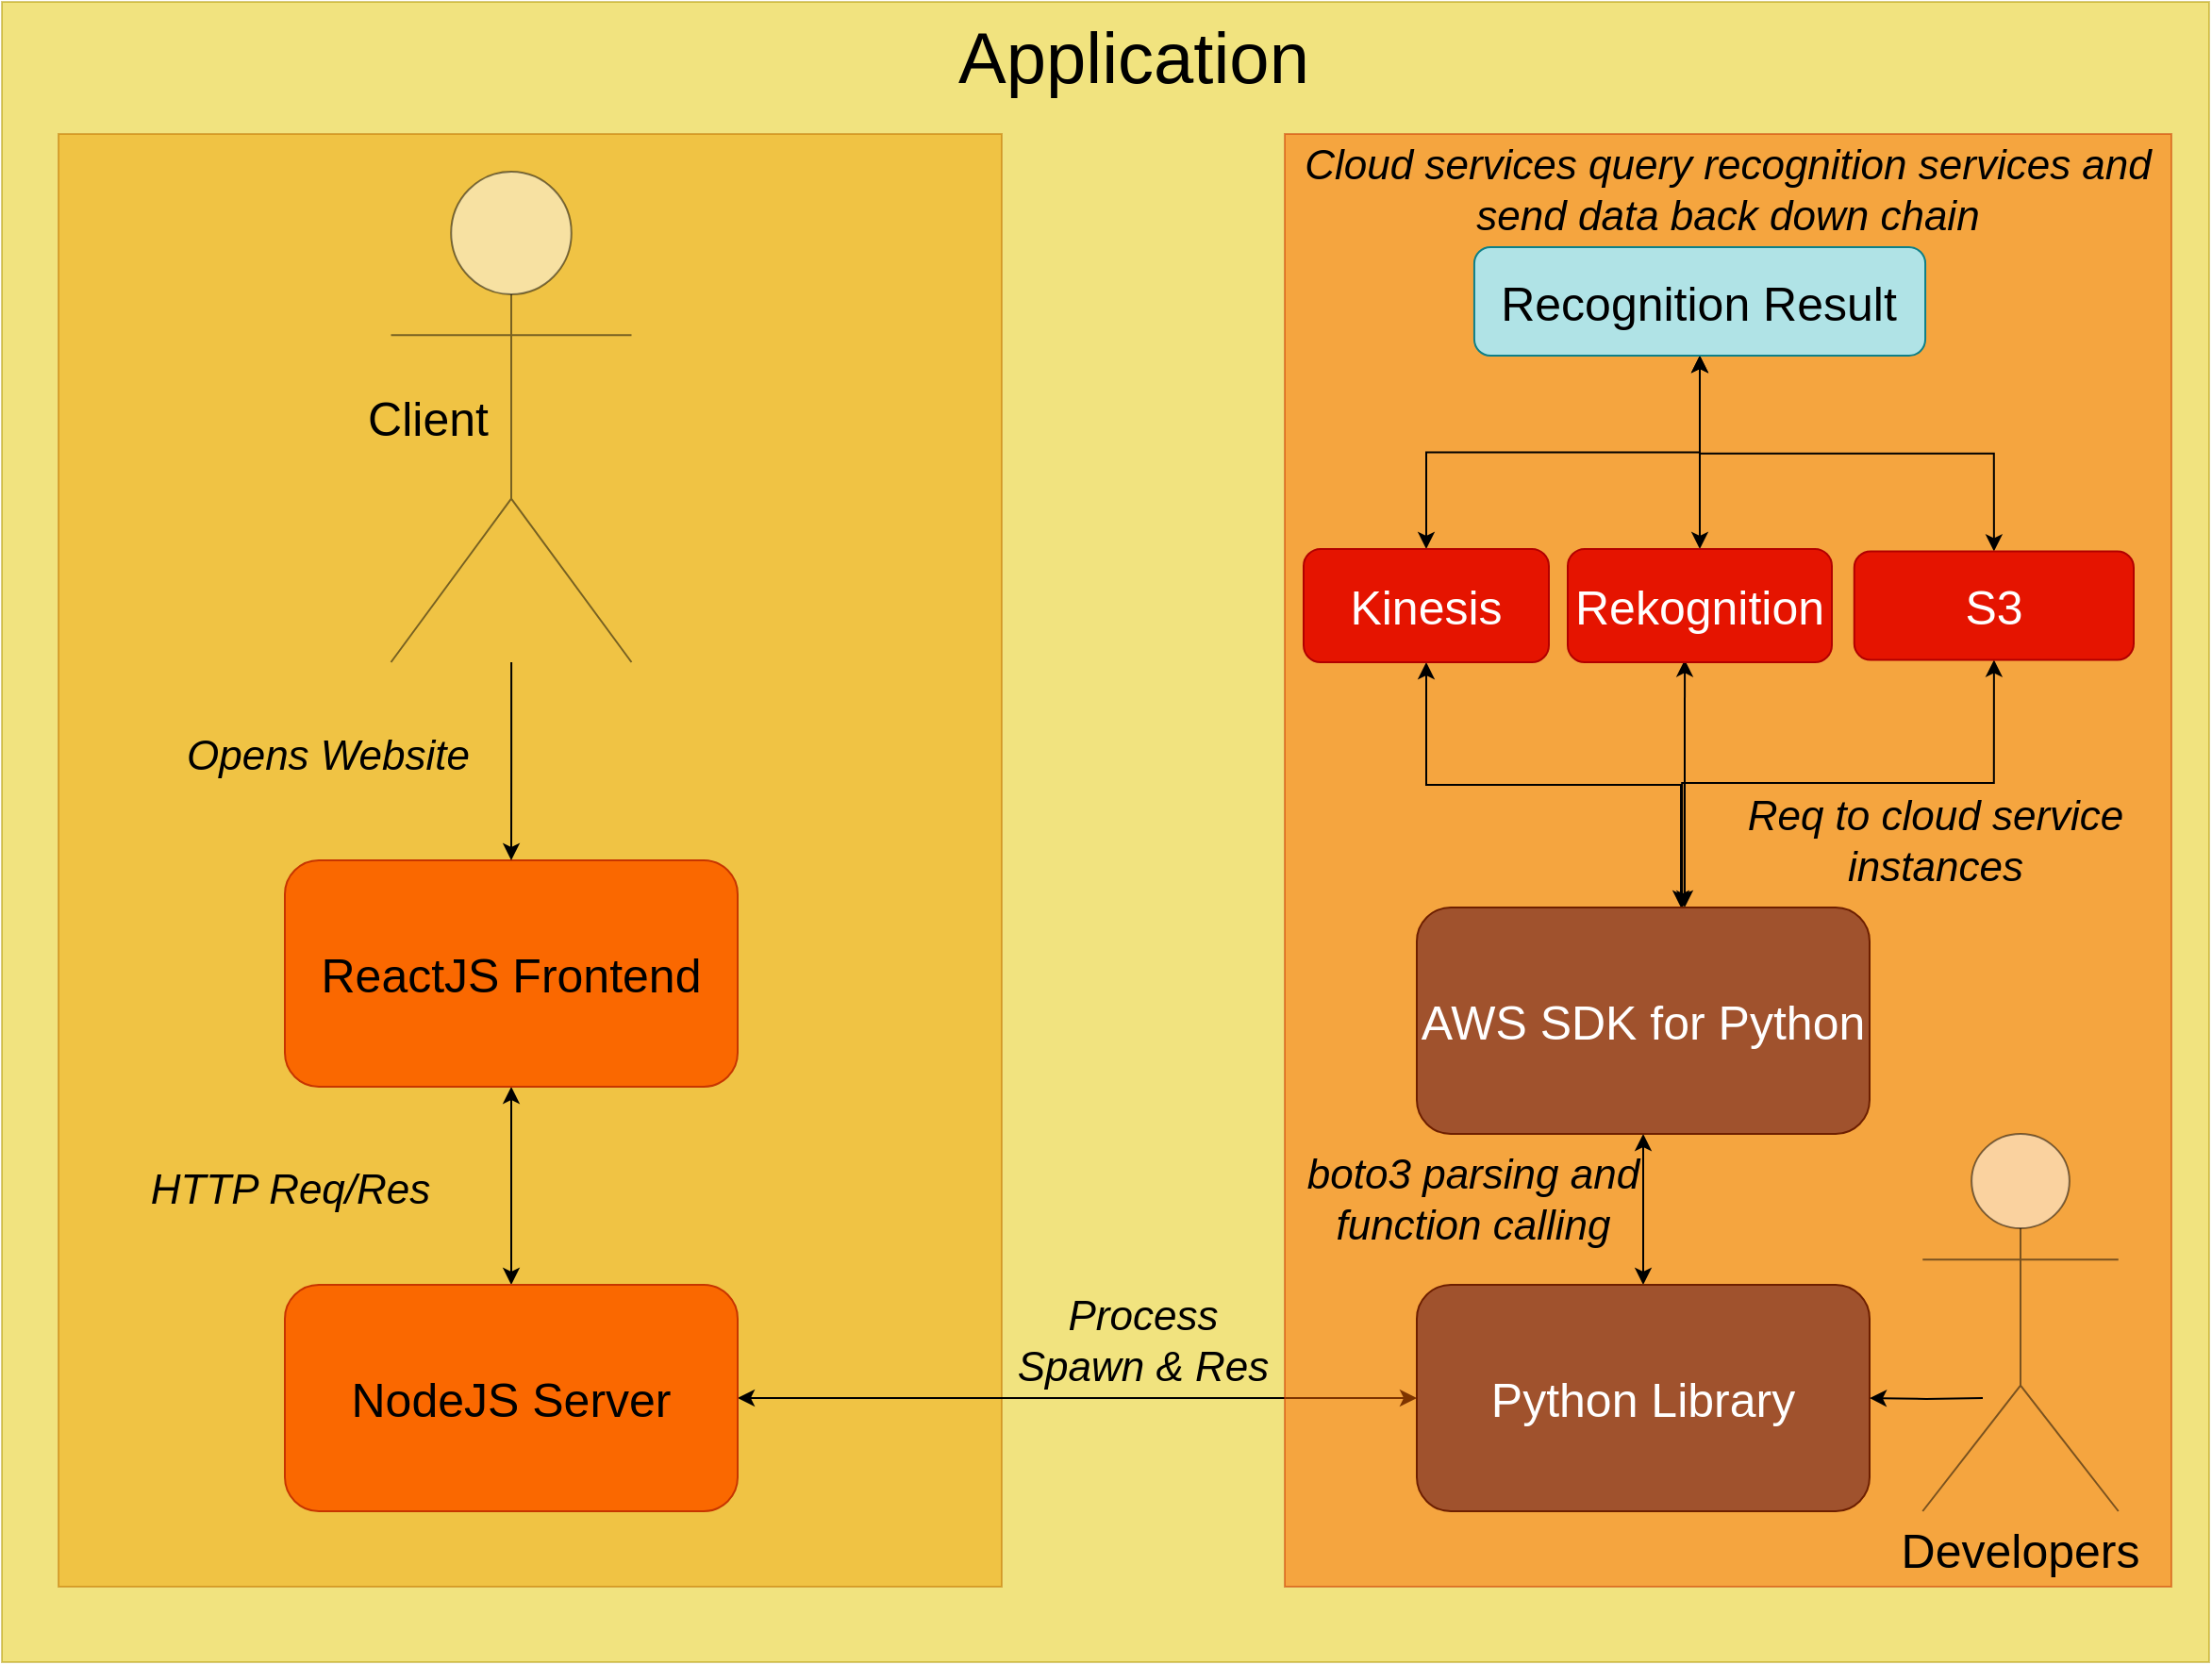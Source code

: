 <mxfile version="14.6.6" type="device"><diagram id="I0_r2XiXpiqjCKpTqCYq" name="Page-1"><mxGraphModel dx="2178" dy="877" grid="1" gridSize="10" guides="1" tooltips="1" connect="1" arrows="1" fold="1" page="1" pageScale="1" pageWidth="827" pageHeight="1169" math="0" shadow="0"><root><mxCell id="0"/><mxCell id="1" parent="0"/><mxCell id="dYoWtmMAlhzZE0XRB5J3-2" value="" style="rounded=0;whiteSpace=wrap;html=1;fillColor=#e3c800;strokeColor=#B09500;fontColor=#000000;opacity=50;" vertex="1" parent="1"><mxGeometry x="-60" y="80" width="1170" height="880" as="geometry"/></mxCell><mxCell id="dYoWtmMAlhzZE0XRB5J3-4" value="" style="rounded=0;whiteSpace=wrap;html=1;fillColor=#f0a30a;strokeColor=#BD7000;fontColor=#000000;opacity=50;" vertex="1" parent="1"><mxGeometry x="-30" y="150" width="500" height="770" as="geometry"/></mxCell><mxCell id="dYoWtmMAlhzZE0XRB5J3-10" style="edgeStyle=orthogonalEdgeStyle;rounded=0;orthogonalLoop=1;jettySize=auto;html=1;exitX=0.5;exitY=1;exitDx=0;exitDy=0;entryX=0.5;entryY=0;entryDx=0;entryDy=0;startArrow=classic;startFill=1;" edge="1" parent="1" source="dYoWtmMAlhzZE0XRB5J3-1" target="dYoWtmMAlhzZE0XRB5J3-5"><mxGeometry relative="1" as="geometry"/></mxCell><mxCell id="dYoWtmMAlhzZE0XRB5J3-1" value="&lt;font style=&quot;font-size: 25px&quot;&gt;ReactJS Frontend&lt;/font&gt;" style="rounded=1;whiteSpace=wrap;html=1;fillColor=#fa6800;strokeColor=#C73500;fontColor=#000000;" vertex="1" parent="1"><mxGeometry x="90" y="535" width="240" height="120" as="geometry"/></mxCell><mxCell id="dYoWtmMAlhzZE0XRB5J3-3" value="&lt;font style=&quot;font-size: 38px&quot;&gt;Application&lt;/font&gt;" style="text;html=1;strokeColor=none;fillColor=none;align=center;verticalAlign=middle;whiteSpace=wrap;rounded=0;opacity=50;" vertex="1" parent="1"><mxGeometry x="520" y="100" width="40" height="20" as="geometry"/></mxCell><mxCell id="dYoWtmMAlhzZE0XRB5J3-15" style="edgeStyle=orthogonalEdgeStyle;rounded=0;orthogonalLoop=1;jettySize=auto;html=1;exitX=1;exitY=0.5;exitDx=0;exitDy=0;entryX=0;entryY=0.5;entryDx=0;entryDy=0;startArrow=classic;startFill=1;" edge="1" parent="1" source="dYoWtmMAlhzZE0XRB5J3-5" target="dYoWtmMAlhzZE0XRB5J3-14"><mxGeometry relative="1" as="geometry"/></mxCell><mxCell id="dYoWtmMAlhzZE0XRB5J3-5" value="&lt;font style=&quot;font-size: 25px&quot;&gt;NodeJS Server&lt;/font&gt;" style="rounded=1;whiteSpace=wrap;html=1;fillColor=#fa6800;strokeColor=#C73500;fontColor=#000000;" vertex="1" parent="1"><mxGeometry x="90" y="760" width="240" height="120" as="geometry"/></mxCell><mxCell id="dYoWtmMAlhzZE0XRB5J3-7" value="" style="edgeStyle=orthogonalEdgeStyle;rounded=0;orthogonalLoop=1;jettySize=auto;html=1;" edge="1" parent="1" source="dYoWtmMAlhzZE0XRB5J3-6" target="dYoWtmMAlhzZE0XRB5J3-1"><mxGeometry relative="1" as="geometry"/></mxCell><mxCell id="dYoWtmMAlhzZE0XRB5J3-6" value="" style="shape=umlActor;verticalLabelPosition=bottom;verticalAlign=top;html=1;outlineConnect=0;opacity=50;" vertex="1" parent="1"><mxGeometry x="146.25" y="170" width="127.5" height="260" as="geometry"/></mxCell><mxCell id="dYoWtmMAlhzZE0XRB5J3-8" value="&lt;span style=&quot;font-size: 25px&quot;&gt;Client&lt;/span&gt;" style="text;html=1;strokeColor=none;fillColor=none;align=center;verticalAlign=middle;whiteSpace=wrap;rounded=0;opacity=50;" vertex="1" parent="1"><mxGeometry x="146.25" y="290" width="40" height="20" as="geometry"/></mxCell><mxCell id="dYoWtmMAlhzZE0XRB5J3-9" value="&lt;font size=&quot;1&quot;&gt;&lt;i style=&quot;font-size: 22px&quot;&gt;Opens Website&lt;/i&gt;&lt;/font&gt;" style="text;html=1;strokeColor=none;fillColor=none;align=center;verticalAlign=middle;whiteSpace=wrap;rounded=0;opacity=50;" vertex="1" parent="1"><mxGeometry x="20" y="470" width="186.25" height="20" as="geometry"/></mxCell><mxCell id="dYoWtmMAlhzZE0XRB5J3-11" value="&lt;font size=&quot;1&quot;&gt;&lt;i style=&quot;font-size: 22px&quot;&gt;HTTP Req/Res&lt;/i&gt;&lt;/font&gt;" style="text;html=1;strokeColor=none;fillColor=none;align=center;verticalAlign=middle;whiteSpace=wrap;rounded=0;opacity=50;" vertex="1" parent="1"><mxGeometry x="-20" y="700" width="226.25" height="20" as="geometry"/></mxCell><mxCell id="dYoWtmMAlhzZE0XRB5J3-12" value="" style="rounded=0;whiteSpace=wrap;html=1;fillColor=#fa6800;strokeColor=#C73500;fontColor=#000000;opacity=50;" vertex="1" parent="1"><mxGeometry x="620" y="150" width="470" height="770" as="geometry"/></mxCell><mxCell id="dYoWtmMAlhzZE0XRB5J3-13" value="" style="shape=umlActor;verticalLabelPosition=bottom;verticalAlign=top;html=1;outlineConnect=0;opacity=50;" vertex="1" parent="1"><mxGeometry x="958.13" y="680" width="103.75" height="200" as="geometry"/></mxCell><mxCell id="dYoWtmMAlhzZE0XRB5J3-21" style="edgeStyle=orthogonalEdgeStyle;rounded=0;orthogonalLoop=1;jettySize=auto;html=1;exitX=0.5;exitY=0;exitDx=0;exitDy=0;entryX=0.5;entryY=1;entryDx=0;entryDy=0;startArrow=classic;startFill=1;startSize=6;endSize=6;" edge="1" parent="1" source="dYoWtmMAlhzZE0XRB5J3-14" target="dYoWtmMAlhzZE0XRB5J3-20"><mxGeometry relative="1" as="geometry"/></mxCell><mxCell id="dYoWtmMAlhzZE0XRB5J3-14" value="&lt;font style=&quot;font-size: 25px&quot;&gt;Python Library&lt;/font&gt;" style="rounded=1;whiteSpace=wrap;html=1;fillColor=#a0522d;strokeColor=#6D1F00;fontColor=#ffffff;" vertex="1" parent="1"><mxGeometry x="690" y="760" width="240" height="120" as="geometry"/></mxCell><mxCell id="dYoWtmMAlhzZE0XRB5J3-16" value="&lt;font size=&quot;1&quot;&gt;&lt;i style=&quot;font-size: 22px&quot;&gt;Process Spawn &amp;amp; Res&lt;/i&gt;&lt;/font&gt;" style="text;html=1;strokeColor=none;fillColor=none;align=center;verticalAlign=middle;whiteSpace=wrap;rounded=0;opacity=50;" vertex="1" parent="1"><mxGeometry x="471.88" y="780" width="146.25" height="20" as="geometry"/></mxCell><mxCell id="dYoWtmMAlhzZE0XRB5J3-17" value="&lt;span style=&quot;font-size: 25px&quot;&gt;Developers&lt;/span&gt;" style="text;html=1;strokeColor=none;fillColor=none;align=center;verticalAlign=middle;whiteSpace=wrap;rounded=0;opacity=50;" vertex="1" parent="1"><mxGeometry x="990" y="890" width="40" height="20" as="geometry"/></mxCell><mxCell id="dYoWtmMAlhzZE0XRB5J3-18" value="" style="edgeStyle=orthogonalEdgeStyle;rounded=0;orthogonalLoop=1;jettySize=auto;html=1;entryX=1;entryY=0.5;entryDx=0;entryDy=0;" edge="1" parent="1" target="dYoWtmMAlhzZE0XRB5J3-14"><mxGeometry relative="1" as="geometry"><mxPoint x="990" y="820" as="sourcePoint"/><mxPoint x="940" y="823" as="targetPoint"/></mxGeometry></mxCell><mxCell id="dYoWtmMAlhzZE0XRB5J3-26" style="edgeStyle=orthogonalEdgeStyle;rounded=0;orthogonalLoop=1;jettySize=auto;html=1;entryX=0.5;entryY=1;entryDx=0;entryDy=0;startArrow=classic;startFill=1;startSize=6;endSize=6;" edge="1" parent="1" target="dYoWtmMAlhzZE0XRB5J3-23"><mxGeometry relative="1" as="geometry"><mxPoint x="830" y="560" as="sourcePoint"/><Array as="points"><mxPoint x="830" y="560"/><mxPoint x="830" y="495"/><mxPoint x="695" y="495"/></Array></mxGeometry></mxCell><mxCell id="dYoWtmMAlhzZE0XRB5J3-27" style="edgeStyle=orthogonalEdgeStyle;rounded=0;orthogonalLoop=1;jettySize=auto;html=1;entryX=0.443;entryY=0.979;entryDx=0;entryDy=0;entryPerimeter=0;startArrow=classic;startFill=1;startSize=6;endSize=6;" edge="1" parent="1" target="dYoWtmMAlhzZE0XRB5J3-24"><mxGeometry relative="1" as="geometry"><mxPoint x="832" y="560" as="sourcePoint"/><Array as="points"><mxPoint x="832" y="560"/></Array></mxGeometry></mxCell><mxCell id="dYoWtmMAlhzZE0XRB5J3-28" style="edgeStyle=orthogonalEdgeStyle;rounded=0;orthogonalLoop=1;jettySize=auto;html=1;exitX=0.586;exitY=0.004;exitDx=0;exitDy=0;entryX=0.5;entryY=1;entryDx=0;entryDy=0;startArrow=classic;startFill=1;startSize=6;endSize=6;exitPerimeter=0;" edge="1" parent="1" source="dYoWtmMAlhzZE0XRB5J3-20" target="dYoWtmMAlhzZE0XRB5J3-25"><mxGeometry relative="1" as="geometry"><Array as="points"><mxPoint x="831" y="494"/><mxPoint x="996" y="494"/></Array></mxGeometry></mxCell><mxCell id="dYoWtmMAlhzZE0XRB5J3-20" value="&lt;font style=&quot;font-size: 25px&quot;&gt;AWS SDK for Python&lt;/font&gt;" style="rounded=1;whiteSpace=wrap;html=1;fillColor=#a0522d;strokeColor=#6D1F00;fontColor=#ffffff;" vertex="1" parent="1"><mxGeometry x="690" y="560" width="240" height="120" as="geometry"/></mxCell><mxCell id="dYoWtmMAlhzZE0XRB5J3-32" style="edgeStyle=orthogonalEdgeStyle;rounded=0;orthogonalLoop=1;jettySize=auto;html=1;exitX=0.5;exitY=0;exitDx=0;exitDy=0;entryX=0.5;entryY=1;entryDx=0;entryDy=0;startArrow=classic;startFill=1;startSize=6;endSize=6;" edge="1" parent="1" source="dYoWtmMAlhzZE0XRB5J3-23" target="dYoWtmMAlhzZE0XRB5J3-30"><mxGeometry relative="1" as="geometry"/></mxCell><mxCell id="dYoWtmMAlhzZE0XRB5J3-23" value="&lt;font style=&quot;font-size: 25px&quot;&gt;Kinesis&lt;/font&gt;" style="rounded=1;whiteSpace=wrap;html=1;fillColor=#e51400;strokeColor=#B20000;fontColor=#ffffff;" vertex="1" parent="1"><mxGeometry x="630" y="370" width="130" height="60" as="geometry"/></mxCell><mxCell id="dYoWtmMAlhzZE0XRB5J3-31" style="edgeStyle=orthogonalEdgeStyle;rounded=0;orthogonalLoop=1;jettySize=auto;html=1;exitX=0.5;exitY=0;exitDx=0;exitDy=0;entryX=0.5;entryY=1;entryDx=0;entryDy=0;startArrow=classic;startFill=1;startSize=6;endSize=6;" edge="1" parent="1" source="dYoWtmMAlhzZE0XRB5J3-24" target="dYoWtmMAlhzZE0XRB5J3-30"><mxGeometry relative="1" as="geometry"/></mxCell><mxCell id="dYoWtmMAlhzZE0XRB5J3-24" value="&lt;font style=&quot;font-size: 25px&quot;&gt;Rekognition&lt;/font&gt;" style="rounded=1;whiteSpace=wrap;html=1;fillColor=#e51400;strokeColor=#B20000;fontColor=#ffffff;" vertex="1" parent="1"><mxGeometry x="770" y="370" width="140" height="60" as="geometry"/></mxCell><mxCell id="dYoWtmMAlhzZE0XRB5J3-33" style="edgeStyle=orthogonalEdgeStyle;rounded=0;orthogonalLoop=1;jettySize=auto;html=1;exitX=0.5;exitY=0;exitDx=0;exitDy=0;entryX=0.5;entryY=1;entryDx=0;entryDy=0;startArrow=classic;startFill=1;startSize=6;endSize=6;" edge="1" parent="1" source="dYoWtmMAlhzZE0XRB5J3-25" target="dYoWtmMAlhzZE0XRB5J3-30"><mxGeometry relative="1" as="geometry"/></mxCell><mxCell id="dYoWtmMAlhzZE0XRB5J3-25" value="&lt;font style=&quot;font-size: 25px&quot;&gt;S3&lt;/font&gt;" style="rounded=1;whiteSpace=wrap;html=1;fillColor=#e51400;strokeColor=#B20000;fontColor=#ffffff;" vertex="1" parent="1"><mxGeometry x="921.88" y="371.25" width="148.12" height="57.5" as="geometry"/></mxCell><mxCell id="dYoWtmMAlhzZE0XRB5J3-29" value="&lt;span style=&quot;font-size: 22px&quot;&gt;&lt;i&gt;Req to cloud service instances&lt;/i&gt;&lt;/span&gt;" style="text;html=1;strokeColor=none;fillColor=none;align=center;verticalAlign=middle;whiteSpace=wrap;rounded=0;opacity=50;" vertex="1" parent="1"><mxGeometry x="840" y="480" width="250" height="90" as="geometry"/></mxCell><mxCell id="dYoWtmMAlhzZE0XRB5J3-30" value="&lt;font style=&quot;font-size: 25px&quot;&gt;Recognition Result&lt;/font&gt;" style="rounded=1;whiteSpace=wrap;html=1;fillColor=#b0e3e6;strokeColor=#0e8088;" vertex="1" parent="1"><mxGeometry x="720.47" y="210" width="239.06" height="57.5" as="geometry"/></mxCell><mxCell id="dYoWtmMAlhzZE0XRB5J3-34" value="&lt;span style=&quot;font-size: 22px&quot;&gt;&lt;i&gt;Cloud services query recognition services and send data back down chain&lt;/i&gt;&lt;/span&gt;" style="text;html=1;strokeColor=none;fillColor=none;align=center;verticalAlign=middle;whiteSpace=wrap;rounded=0;opacity=50;" vertex="1" parent="1"><mxGeometry x="620" y="150" width="470" height="60" as="geometry"/></mxCell><mxCell id="dYoWtmMAlhzZE0XRB5J3-35" value="&lt;span style=&quot;font-size: 22px&quot;&gt;&lt;i&gt;boto3 parsing and function calling&lt;/i&gt;&lt;/span&gt;" style="text;html=1;strokeColor=none;fillColor=none;align=center;verticalAlign=middle;whiteSpace=wrap;rounded=0;opacity=50;" vertex="1" parent="1"><mxGeometry x="630" y="680" width="180" height="70" as="geometry"/></mxCell></root></mxGraphModel></diagram></mxfile>